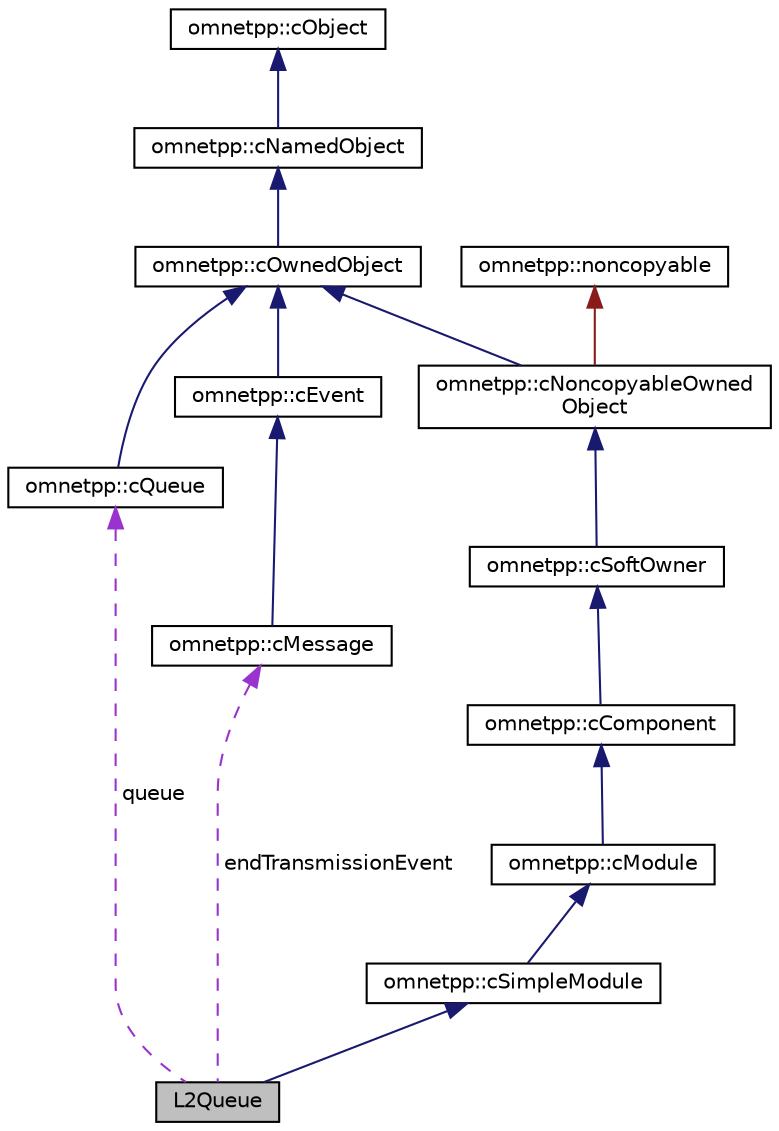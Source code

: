 digraph "L2Queue"
{
 // LATEX_PDF_SIZE
  edge [fontname="Helvetica",fontsize="10",labelfontname="Helvetica",labelfontsize="10"];
  node [fontname="Helvetica",fontsize="10",shape=record];
  Node1 [label="L2Queue",height=0.2,width=0.4,color="black", fillcolor="grey75", style="filled", fontcolor="black",tooltip="Point-to-point interface module."];
  Node2 -> Node1 [dir="back",color="midnightblue",fontsize="10",style="solid",fontname="Helvetica"];
  Node2 [label="omnetpp::cSimpleModule",height=0.2,width=0.4,color="black", fillcolor="white", style="filled",URL="/home/asus/Downloads/omnetpp-6.0/doc/api/opptags.xml$classomnetpp_1_1cSimpleModule.html",tooltip=" "];
  Node3 -> Node2 [dir="back",color="midnightblue",fontsize="10",style="solid",fontname="Helvetica"];
  Node3 [label="omnetpp::cModule",height=0.2,width=0.4,color="black", fillcolor="white", style="filled",URL="/home/asus/Downloads/omnetpp-6.0/doc/api/opptags.xml$classomnetpp_1_1cModule.html",tooltip=" "];
  Node4 -> Node3 [dir="back",color="midnightblue",fontsize="10",style="solid",fontname="Helvetica"];
  Node4 [label="omnetpp::cComponent",height=0.2,width=0.4,color="black", fillcolor="white", style="filled",URL="/home/asus/Downloads/omnetpp-6.0/doc/api/opptags.xml$classomnetpp_1_1cComponent.html",tooltip=" "];
  Node5 -> Node4 [dir="back",color="midnightblue",fontsize="10",style="solid",fontname="Helvetica"];
  Node5 [label="omnetpp::cSoftOwner",height=0.2,width=0.4,color="black", fillcolor="white", style="filled",URL="/home/asus/Downloads/omnetpp-6.0/doc/api/opptags.xml$classomnetpp_1_1cSoftOwner.html",tooltip=" "];
  Node6 -> Node5 [dir="back",color="midnightblue",fontsize="10",style="solid",fontname="Helvetica"];
  Node6 [label="omnetpp::cNoncopyableOwned\lObject",height=0.2,width=0.4,color="black", fillcolor="white", style="filled",URL="/home/asus/Downloads/omnetpp-6.0/doc/api/opptags.xml$classomnetpp_1_1cNoncopyableOwnedObject.html",tooltip=" "];
  Node7 -> Node6 [dir="back",color="midnightblue",fontsize="10",style="solid",fontname="Helvetica"];
  Node7 [label="omnetpp::cOwnedObject",height=0.2,width=0.4,color="black", fillcolor="white", style="filled",URL="/home/asus/Downloads/omnetpp-6.0/doc/api/opptags.xml$classomnetpp_1_1cOwnedObject.html",tooltip=" "];
  Node8 -> Node7 [dir="back",color="midnightblue",fontsize="10",style="solid",fontname="Helvetica"];
  Node8 [label="omnetpp::cNamedObject",height=0.2,width=0.4,color="black", fillcolor="white", style="filled",URL="/home/asus/Downloads/omnetpp-6.0/doc/api/opptags.xml$classomnetpp_1_1cNamedObject.html",tooltip=" "];
  Node9 -> Node8 [dir="back",color="midnightblue",fontsize="10",style="solid",fontname="Helvetica"];
  Node9 [label="omnetpp::cObject",height=0.2,width=0.4,color="black", fillcolor="white", style="filled",URL="/home/asus/Downloads/omnetpp-6.0/doc/api/opptags.xml$classomnetpp_1_1cObject.html",tooltip=" "];
  Node10 -> Node6 [dir="back",color="firebrick4",fontsize="10",style="solid",fontname="Helvetica"];
  Node10 [label="omnetpp::noncopyable",height=0.2,width=0.4,color="black", fillcolor="white", style="filled",URL="/home/asus/Downloads/omnetpp-6.0/doc/api/opptags.xml$classomnetpp_1_1noncopyable.html",tooltip=" "];
  Node11 -> Node1 [dir="back",color="darkorchid3",fontsize="10",style="dashed",label=" queue" ,fontname="Helvetica"];
  Node11 [label="omnetpp::cQueue",height=0.2,width=0.4,color="black", fillcolor="white", style="filled",URL="/home/asus/Downloads/omnetpp-6.0/doc/api/opptags.xml$classomnetpp_1_1cQueue.html",tooltip=" "];
  Node7 -> Node11 [dir="back",color="midnightblue",fontsize="10",style="solid",fontname="Helvetica"];
  Node12 -> Node1 [dir="back",color="darkorchid3",fontsize="10",style="dashed",label=" endTransmissionEvent" ,fontname="Helvetica"];
  Node12 [label="omnetpp::cMessage",height=0.2,width=0.4,color="black", fillcolor="white", style="filled",URL="/home/asus/Downloads/omnetpp-6.0/doc/api/opptags.xml$classomnetpp_1_1cMessage.html",tooltip=" "];
  Node13 -> Node12 [dir="back",color="midnightblue",fontsize="10",style="solid",fontname="Helvetica"];
  Node13 [label="omnetpp::cEvent",height=0.2,width=0.4,color="black", fillcolor="white", style="filled",URL="/home/asus/Downloads/omnetpp-6.0/doc/api/opptags.xml$classomnetpp_1_1cEvent.html",tooltip=" "];
  Node7 -> Node13 [dir="back",color="midnightblue",fontsize="10",style="solid",fontname="Helvetica"];
}
